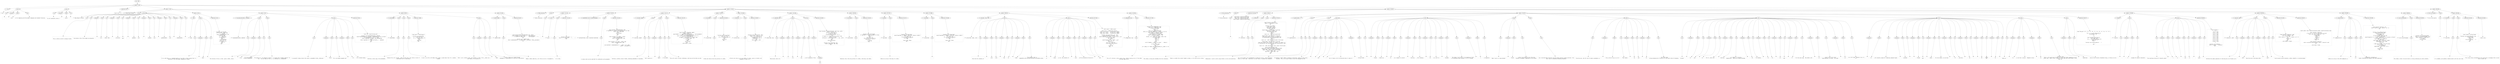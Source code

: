 digraph lpegNode {

node [fontname=Helvetica]
edge [style=dashed]

doc_0 [label="doc - 646"]


doc_0 -> { section_1}
{rank=same; section_1}

section_1 [label="section: 1-601"]


// END RANK doc_0

section_1 -> { header_2 prose_3 prose_4 codeblock_5 section_6 section_7 section_8 section_9}
{rank=same; header_2 prose_3 prose_4 codeblock_5 section_6 section_7 section_8 section_9}

header_2 [label="1 : Core"]

prose_3 [label="prose"]

prose_4 [label="prose"]

codeblock_5 [label="code block 8-10"]

section_6 [label="section: 13-93"]

section_7 [label="section: 110-321"]

section_8 [label="section: 359-587"]

section_9 [label="section: 602-604"]


// END RANK section_1

header_2 -> leaf_10
leaf_10  [color=Gray,shape=rectangle,fontname=Inconsolata,label="* Core"]
// END RANK header_2

prose_3 -> { raw_11 prespace_12 literal_13 raw_14}
{rank=same; raw_11 prespace_12 literal_13 raw_14}

raw_11 [label="raw"]

prespace_12 [label="prespace"]

literal_13 [label="literal"]

raw_14 [label="raw"]


// END RANK prose_3

raw_11 -> leaf_15
leaf_15  [color=Gray,shape=rectangle,fontname=Inconsolata,label="
"]
// END RANK raw_11

prespace_12 -> leaf_16
leaf_16  [color=Gray,shape=rectangle,fontname=Inconsolata,label=""]
// END RANK prespace_12

literal_13 -> leaf_17
leaf_17  [color=Gray,shape=rectangle,fontname=Inconsolata,label="core"]
// END RANK literal_13

raw_14 -> leaf_18
leaf_18  [color=Gray,shape=rectangle,fontname=Inconsolata,label=" is for tampering with the global namespace and standard libraries.
"]
// END RANK raw_14

prose_4 -> { raw_19 prespace_20 literal_21 raw_22}
{rank=same; raw_19 prespace_20 literal_21 raw_22}

raw_19 [label="raw"]

prespace_20 [label="prespace"]

literal_21 [label="literal"]

raw_22 [label="raw"]


// END RANK prose_4

raw_19 -> leaf_23
leaf_23  [color=Gray,shape=rectangle,fontname=Inconsolata,label="
It will eventually land in"]
// END RANK raw_19

prespace_20 -> leaf_24
leaf_24  [color=Gray,shape=rectangle,fontname=Inconsolata,label=" "]
// END RANK prespace_20

literal_21 -> leaf_25
leaf_25  [color=Gray,shape=rectangle,fontname=Inconsolata,label="pylon"]
// END RANK literal_21

raw_22 -> leaf_26
leaf_26  [color=Gray,shape=rectangle,fontname=Inconsolata,label=".
"]
// END RANK raw_22

codeblock_5 -> leaf_27
leaf_27  [color=Gray,shape=rectangle,fontname=Inconsolata,label="local core = {}"]
// END RANK codeblock_5

section_6 -> { header_28 prose_29 prose_30 section_31 section_32 section_33 section_34}
{rank=same; header_28 prose_29 prose_30 section_31 section_32 section_33 section_34}

header_28 [label="2 : Meta Object Protocol"]

prose_29 [label="prose"]

prose_30 [label="prose"]

section_31 [label="section: 20-43"]

section_32 [label="section: 44-67"]

section_33 [label="section: 68-93"]

section_34 [label="section: 94-109"]


// END RANK section_6

header_28 -> leaf_35
leaf_35  [color=Gray,shape=rectangle,fontname=Inconsolata,label="** Meta Object Protocol"]
// END RANK header_28

prose_29 -> { raw_36}
{rank=same; raw_36}

raw_36 [label="raw"]


// END RANK prose_29

raw_36 -> leaf_37
leaf_37  [color=Gray,shape=rectangle,fontname=Inconsolata,label="

This is where we start to design Cluster.
"]
// END RANK raw_36

prose_30 -> { raw_38 prespace_39 literal_40 raw_41 prespace_42 literal_43 raw_44 prespace_45 literal_46 raw_47 prespace_48 literal_49 raw_50 prespace_51 literal_52 raw_53 prespace_54 literal_55 raw_56}
{rank=same; raw_38 prespace_39 literal_40 raw_41 prespace_42 literal_43 raw_44 prespace_45 literal_46 raw_47 prespace_48 literal_49 raw_50 prespace_51 literal_52 raw_53 prespace_54 literal_55 raw_56}

raw_38 [label="raw"]

prespace_39 [label="prespace"]

literal_40 [label="literal"]

raw_41 [label="raw"]

prespace_42 [label="prespace"]

literal_43 [label="literal"]

raw_44 [label="raw"]

prespace_45 [label="prespace"]

literal_46 [label="literal"]

raw_47 [label="raw"]

prespace_48 [label="prespace"]

literal_49 [label="literal"]

raw_50 [label="raw"]

prespace_51 [label="prespace"]

literal_52 [label="literal"]

raw_53 [label="raw"]

prespace_54 [label="prespace"]

literal_55 [label="literal"]

raw_56 [label="raw"]


// END RANK prose_30

raw_38 -> leaf_57
leaf_57  [color=Gray,shape=rectangle,fontname=Inconsolata,label="
We shorten a few of the common Lua keywords:"]
// END RANK raw_38

prespace_39 -> leaf_58
leaf_58  [color=Gray,shape=rectangle,fontname=Inconsolata,label=" "]
// END RANK prespace_39

literal_40 -> leaf_59
leaf_59  [color=Gray,shape=rectangle,fontname=Inconsolata,label="coro"]
// END RANK literal_40

raw_41 -> leaf_60
leaf_60  [color=Gray,shape=rectangle,fontname=Inconsolata,label=" rather than"]
// END RANK raw_41

prespace_42 -> leaf_61
leaf_61  [color=Gray,shape=rectangle,fontname=Inconsolata,label=" "]
// END RANK prespace_42

literal_43 -> leaf_62
leaf_62  [color=Gray,shape=rectangle,fontname=Inconsolata,label="coroutine"]
// END RANK literal_43

raw_44 -> leaf_63
leaf_63  [color=Gray,shape=rectangle,fontname=Inconsolata,label=",
and"]
// END RANK raw_44

prespace_45 -> leaf_64
leaf_64  [color=Gray,shape=rectangle,fontname=Inconsolata,label=" "]
// END RANK prespace_45

literal_46 -> leaf_65
leaf_65  [color=Gray,shape=rectangle,fontname=Inconsolata,label="getmeta"]
// END RANK literal_46

raw_47 -> leaf_66
leaf_66  [color=Gray,shape=rectangle,fontname=Inconsolata,label=" and"]
// END RANK raw_47

prespace_48 -> leaf_67
leaf_67  [color=Gray,shape=rectangle,fontname=Inconsolata,label=" "]
// END RANK prespace_48

literal_49 -> leaf_68
leaf_68  [color=Gray,shape=rectangle,fontname=Inconsolata,label="setmeta"]
// END RANK literal_49

raw_50 -> leaf_69
leaf_69  [color=Gray,shape=rectangle,fontname=Inconsolata,label=" over"]
// END RANK raw_50

prespace_51 -> leaf_70
leaf_70  [color=Gray,shape=rectangle,fontname=Inconsolata,label=" "]
// END RANK prespace_51

literal_52 -> leaf_71
leaf_71  [color=Gray,shape=rectangle,fontname=Inconsolata,label="getmetatable"]
// END RANK literal_52

raw_53 -> leaf_72
leaf_72  [color=Gray,shape=rectangle,fontname=Inconsolata,label=" and"]
// END RANK raw_53

prespace_54 -> leaf_73
leaf_73  [color=Gray,shape=rectangle,fontname=Inconsolata,label=" "]
// END RANK prespace_54

literal_55 -> leaf_74
leaf_74  [color=Gray,shape=rectangle,fontname=Inconsolata,label="setmetatable"]
// END RANK literal_55

raw_56 -> leaf_75
leaf_75  [color=Gray,shape=rectangle,fontname=Inconsolata,label=".
"]
// END RANK raw_56

section_31 -> { header_76 prose_77 codeblock_78}
{rank=same; header_76 prose_77 codeblock_78}

header_76 [label="3 : meta"]

prose_77 [label="prose"]

codeblock_78 [label="code block 25-41"]


// END RANK section_31

header_76 -> leaf_79
leaf_79  [color=Gray,shape=rectangle,fontname=Inconsolata,label="*** meta"]
// END RANK header_76

prose_77 -> { raw_80 prespace_81 literal_82 raw_83}
{rank=same; raw_80 prespace_81 literal_82 raw_83}

raw_80 [label="raw"]

prespace_81 [label="prespace"]

literal_82 [label="literal"]

raw_83 [label="raw"]


// END RANK prose_77

raw_80 -> leaf_84
leaf_84  [color=Gray,shape=rectangle,fontname=Inconsolata,label="

In my code there is a repeated pattern of use that is basic enough that I'm
entering it into the global namespace as simple"]
// END RANK raw_80

prespace_81 -> leaf_85
leaf_85  [color=Gray,shape=rectangle,fontname=Inconsolata,label=" "]
// END RANK prespace_81

literal_82 -> leaf_86
leaf_86  [color=Gray,shape=rectangle,fontname=Inconsolata,label="meta"]
// END RANK literal_82

raw_83 -> leaf_87
leaf_87  [color=Gray,shape=rectangle,fontname=Inconsolata,label=".
"]
// END RANK raw_83

codeblock_78 -> leaf_88
leaf_88  [color=Gray,shape=rectangle,fontname=Inconsolata,label="function core.meta(MT)
   if MT and MT.__index then
      -- inherit
      return setmetatable({}, MT)
   elseif MT then
      -- decorate
      MT.__index = MT
      return MT
   else
      -- new metatable
      local _M = {}
      _M.__index = _M
      return _M
   end
end"]
// END RANK codeblock_78

section_32 -> { header_89 prose_90 prose_91 prose_92 codeblock_93}
{rank=same; header_89 prose_90 prose_91 prose_92 codeblock_93}

header_89 [label="3 : hasmetamethod(tab, mmethod)"]

prose_90 [label="prose"]

prose_91 [label="prose"]

prose_92 [label="prose"]

codeblock_93 [label="code block 55-66"]


// END RANK section_32

header_89 -> leaf_94
leaf_94  [color=Gray,shape=rectangle,fontname=Inconsolata,label="*** hasmetamethod(tab, mmethod)"]
// END RANK header_89

prose_90 -> { raw_95 prespace_96 literal_97 raw_98}
{rank=same; raw_95 prespace_96 literal_97 raw_98}

raw_95 [label="raw"]

prespace_96 [label="prespace"]

literal_97 [label="literal"]

raw_98 [label="raw"]


// END RANK prose_90

raw_95 -> leaf_99
leaf_99  [color=Gray,shape=rectangle,fontname=Inconsolata,label="

The function of this is clear: given a table, return"]
// END RANK raw_95

prespace_96 -> leaf_100
leaf_100  [color=Gray,shape=rectangle,fontname=Inconsolata,label=" "]
// END RANK prespace_96

literal_97 -> leaf_101
leaf_101  [color=Gray,shape=rectangle,fontname=Inconsolata,label="true"]
// END RANK literal_97

raw_98 -> leaf_102
leaf_102  [color=Gray,shape=rectangle,fontname=Inconsolata,label=" if it can receive
a given metamethod.
"]
// END RANK raw_98

prose_91 -> { raw_103}
{rank=same; raw_103}

raw_103 [label="raw"]


// END RANK prose_91

raw_103 -> leaf_104
leaf_104  [color=Gray,shape=rectangle,fontname=Inconsolata,label="
The question is, how magical to make it. I'm going with \"slightly magical\" for
now.  You can leave off the \"__\" in checking for a metamethod.
"]
// END RANK raw_103

prose_92 -> { raw_105 prespace_106 literal_107 raw_108 prespace_109 literal_110 raw_111}
{rank=same; raw_105 prespace_106 literal_107 raw_108 prespace_109 literal_110 raw_111}

raw_105 [label="raw"]

prespace_106 [label="prespace"]

literal_107 [label="literal"]

raw_108 [label="raw"]

prespace_109 [label="prespace"]

literal_110 [label="literal"]

raw_111 [label="raw"]


// END RANK prose_92

raw_105 -> leaf_112
leaf_112  [color=Gray,shape=rectangle,fontname=Inconsolata,label="
A successful lookup returns the result, presumable truthy, otherwise"]
// END RANK raw_105

prespace_106 -> leaf_113
leaf_113  [color=Gray,shape=rectangle,fontname=Inconsolata,label=" "]
// END RANK prespace_106

literal_107 -> leaf_114
leaf_114  [color=Gray,shape=rectangle,fontname=Inconsolata,label="false"]
// END RANK literal_107

raw_108 -> leaf_115
leaf_115  [color=Gray,shape=rectangle,fontname=Inconsolata,label="
for a non-table argument and"]
// END RANK raw_108

prespace_109 -> leaf_116
leaf_116  [color=Gray,shape=rectangle,fontname=Inconsolata,label=" "]
// END RANK prespace_109

literal_110 -> leaf_117
leaf_117  [color=Gray,shape=rectangle,fontname=Inconsolata,label="nil"]
// END RANK literal_110

raw_111 -> leaf_118
leaf_118  [color=Gray,shape=rectangle,fontname=Inconsolata,label=" for a failed lookup.
"]
// END RANK raw_111

codeblock_93 -> leaf_119
leaf_119  [color=Gray,shape=rectangle,fontname=Inconsolata,label="local sub = assert(string.sub)

function core.hasmetamethod(tab, mmethod)
   assert(type(mmethod) == \"string\", \"metamethod must be a string\")
   if sub(mmethod,1,2) == \"__\" then
      return type(tab) == \"table\" and tab[mmethod]
   else
      return type(tab) == \"table\" and tab[\"__\" ..mmethod]
   end
end"]
// END RANK codeblock_93

section_33 -> { header_120 prose_121 prose_122 prose_123 codeblock_124 prose_125}
{rank=same; header_120 prose_121 prose_122 prose_123 codeblock_124 prose_125}

header_120 [label="3 : endow(Meta)"]

prose_121 [label="prose"]

prose_122 [label="prose"]

prose_123 [label="prose"]

codeblock_124 [label="code block 78-88"]

prose_125 [label="prose"]


// END RANK section_33

header_120 -> leaf_126
leaf_126  [color=Gray,shape=rectangle,fontname=Inconsolata,label="*** endow(Meta)"]
// END RANK header_120

prose_121 -> { raw_127}
{rank=same; raw_127}

raw_127 [label="raw"]


// END RANK prose_121

raw_127 -> leaf_128
leaf_128  [color=Gray,shape=rectangle,fontname=Inconsolata,label="

Performs a thick copy of the metatable.
"]
// END RANK raw_127

prose_122 -> { raw_129}
{rank=same; raw_129}

raw_129 [label="raw"]


// END RANK prose_122

raw_129 -> leaf_130
leaf_130  [color=Gray,shape=rectangle,fontname=Inconsolata,label="
Because this will include __index and the like, this folds an level of
indirection out of inheritance.
"]
// END RANK raw_129

prose_123 -> { raw_131}
{rank=same; raw_131}

raw_131 [label="raw"]


// END RANK prose_123

raw_131 -> leaf_132
leaf_132  [color=Gray,shape=rectangle,fontname=Inconsolata,label="
I plan to use this with Nodes when I make a single base class for a complex
Grammar.
"]
// END RANK raw_131

codeblock_124 -> leaf_133
leaf_133  [color=Gray,shape=rectangle,fontname=Inconsolata,label="local pairs = assert(pairs)

function core.endow(Meta)
   local MC = {}
   for k, v in pairs(Meta) do
      MC[k] = v
   end
   return MC
end"]
// END RANK codeblock_124

prose_125 -> { raw_134 prespace_135 literal_136 raw_137}
{rank=same; raw_134 prespace_135 literal_136 raw_137}

raw_134 [label="raw"]

prespace_135 [label="prespace"]

literal_136 [label="literal"]

raw_137 [label="raw"]


// END RANK prose_125

raw_134 -> leaf_138
leaf_138  [color=Gray,shape=rectangle,fontname=Inconsolata,label="
That's just a shallow clone, the subtlety is that if the __index was a
self-table, it now points to"]
// END RANK raw_134

prespace_135 -> leaf_139
leaf_139  [color=Gray,shape=rectangle,fontname=Inconsolata,label=" "]
// END RANK prespace_135

literal_136 -> leaf_140
leaf_140  [color=Gray,shape=rectangle,fontname=Inconsolata,label="Meta"]
// END RANK literal_136

raw_137 -> leaf_141
leaf_141  [color=Gray,shape=rectangle,fontname=Inconsolata,label=", while if Meta was created through
endowment or inheritance it's now out of the picture.
"]
// END RANK raw_137

section_34 -> { header_142 prose_143 codeblock_144}
{rank=same; header_142 prose_143 codeblock_144}

header_142 [label="3 : readOnly(tab)"]

prose_143 [label="prose"]

codeblock_144 [label="code block 98-107"]


// END RANK section_34

header_142 -> leaf_145
leaf_145  [color=Gray,shape=rectangle,fontname=Inconsolata,label="*** readOnly(tab)"]
// END RANK header_142

prose_143 -> { raw_146}
{rank=same; raw_146}

raw_146 [label="raw"]


// END RANK prose_143

raw_146 -> leaf_147
leaf_147  [color=Gray,shape=rectangle,fontname=Inconsolata,label="

Makes a table read-only, will throw an error if assigned to.
"]
// END RANK raw_146

codeblock_144 -> leaf_148
leaf_148  [color=Gray,shape=rectangle,fontname=Inconsolata,label="local function RO_M__newindex(tab, key, value)
   error(\"attempt to write value `\" .. tostring(value)
         .. \"` to read-only table slot `.\" .. tostring(key) .. \"`\")
end

function core.readOnly(tab)
   return setmetatable({}, {__index = tab, __newindex = RO_M__newindex})
end"]
// END RANK codeblock_144

section_7 -> { header_149 prose_150 section_151 section_152 section_153 section_154 section_155 section_156 section_157 section_158 section_159 section_160 section_161}
{rank=same; header_149 prose_150 section_151 section_152 section_153 section_154 section_155 section_156 section_157 section_158 section_159 section_160 section_161}

header_149 [label="2 : Table extensions"]

prose_150 [label="prose"]

section_151 [label="section: 112-122"]

section_152 [label="section: 123-151"]

section_153 [label="section: 152-177"]

section_154 [label="section: 178-192"]

section_155 [label="section: 193-209"]

section_156 [label="section: 210-238"]

section_157 [label="section: 239-256"]

section_158 [label="section: 257-273"]

section_159 [label="section: 274-288"]

section_160 [label="section: 289-321"]

section_161 [label="section: 322-358"]


// END RANK section_7

header_149 -> leaf_162
leaf_162  [color=Gray,shape=rectangle,fontname=Inconsolata,label="** Table extensions"]
// END RANK header_149

prose_150 -> { raw_163}
{rank=same; raw_163}

raw_163 [label="raw"]


// END RANK prose_150

raw_163 -> leaf_164
leaf_164  [color=Gray,shape=rectangle,fontname=Inconsolata,label="
"]
// END RANK raw_163

section_151 -> { header_165 prose_166 codeblock_167}
{rank=same; header_165 prose_166 codeblock_167}

header_165 [label="3 : pack(...)"]

prose_166 [label="prose"]

codeblock_167 [label="code block 116-120"]


// END RANK section_151

header_165 -> leaf_168
leaf_168  [color=Gray,shape=rectangle,fontname=Inconsolata,label="*** pack(...)"]
// END RANK header_165

prose_166 -> { raw_169}
{rank=same; raw_169}

raw_169 [label="raw"]


// END RANK prose_166

raw_169 -> leaf_170
leaf_170  [color=Gray,shape=rectangle,fontname=Inconsolata,label="

A 5.2 shim.
"]
// END RANK raw_169

codeblock_167 -> leaf_171
leaf_171  [color=Gray,shape=rectangle,fontname=Inconsolata,label="function core.pack(...)
   return { n = select('#', ...), ... }
end"]
// END RANK codeblock_167

section_152 -> { header_172 prose_173 codeblock_174}
{rank=same; header_172 prose_173 codeblock_174}

header_172 [label="3 : hasfield(field, tab) & hasfield.field(tab)"]

prose_173 [label="prose"]

codeblock_174 [label="code block 128-149"]


// END RANK section_152

header_172 -> leaf_175
leaf_175  [color=Gray,shape=rectangle,fontname=Inconsolata,label="*** hasfield(field, tab) & hasfield.field(tab)"]
// END RANK header_172

prose_173 -> { raw_176}
{rank=same; raw_176}

raw_176 [label="raw"]


// END RANK prose_173

raw_176 -> leaf_177
leaf_177  [color=Gray,shape=rectangle,fontname=Inconsolata,label="


A nicety which can be used both for predication and assignment.
"]
// END RANK raw_176

codeblock_174 -> leaf_178
leaf_178  [color=Gray,shape=rectangle,fontname=Inconsolata,label="local function _hasfield(field, tab)
   if type(tab) == \"table\" and tab[field] ~= nil then
      return true, tab[field]
   else
      return false
   end
end

local function _hf__index(_, field)
   return function(tab)
      return _hasfield(field, tab)
   end
end

local function _hf__call(_, field, tab)
   return _hasfield(field, tab)
end

core.hasfield = setmetatable({}, { __index = _hf__index,
                                   __call  = _hf__call })"]
// END RANK codeblock_174

section_153 -> { header_179 prose_180 prose_181 prose_182 codeblock_183}
{rank=same; header_179 prose_180 prose_181 prose_182 codeblock_183}

header_179 [label="3 : clone(tab, depth)"]

prose_180 [label="prose"]

prose_181 [label="prose"]

prose_182 [label="prose"]

codeblock_183 [label="code block 160-175"]


// END RANK section_153

header_179 -> leaf_184
leaf_184  [color=Gray,shape=rectangle,fontname=Inconsolata,label="*** clone(tab, depth)"]
// END RANK header_179

prose_180 -> { raw_185}
{rank=same; raw_185}

raw_185 [label="raw"]


// END RANK prose_180

raw_185 -> leaf_186
leaf_186  [color=Gray,shape=rectangle,fontname=Inconsolata,label="

Performs a shallow clone of table, attaching metatable if available.
"]
// END RANK raw_185

prose_181 -> { raw_187 prespace_188 literal_189 raw_190}
{rank=same; raw_187 prespace_188 literal_189 raw_190}

raw_187 [label="raw"]

prespace_188 [label="prespace"]

literal_189 [label="literal"]

raw_190 [label="raw"]


// END RANK prose_181

raw_187 -> leaf_191
leaf_191  [color=Gray,shape=rectangle,fontname=Inconsolata,label="
Will recurse to"]
// END RANK raw_187

prespace_188 -> leaf_192
leaf_192  [color=Gray,shape=rectangle,fontname=Inconsolata,label=" "]
// END RANK prespace_188

literal_189 -> leaf_193
leaf_193  [color=Gray,shape=rectangle,fontname=Inconsolata,label="depth"]
// END RANK literal_189

raw_190 -> leaf_194
leaf_194  [color=Gray,shape=rectangle,fontname=Inconsolata,label=" if provided.
"]
// END RANK raw_190

prose_182 -> { raw_195}
{rank=same; raw_195}

raw_195 [label="raw"]


// END RANK prose_182

raw_195 -> leaf_196
leaf_196  [color=Gray,shape=rectangle,fontname=Inconsolata,label="
This will unroll circular references, which may not be what you want.
"]
// END RANK raw_195

codeblock_183 -> leaf_197
leaf_197  [color=Gray,shape=rectangle,fontname=Inconsolata,label="local function _clone(tab, depth)
   depth = depth or 1
   assert(depth > 0, \"depth must be positive \" .. tostring(depth))
   local _M = getmetatable(tab)
   local clone = _M and setmetatable({}, _M) or {}
   for k,v in pairs(tab) do
      if depth > 1 and type(v) == \"table\" then
        v = _clone(v, depth - 1)
      end
      clone[k] = v
   end
   return clone
end
core.clone = _clone"]
// END RANK codeblock_183

section_154 -> { header_198 prose_199 codeblock_200}
{rank=same; header_198 prose_199 codeblock_200}

header_198 [label="3 : arrayof(tab)"]

prose_199 [label="prose"]

codeblock_200 [label="code block 182-190"]


// END RANK section_154

header_198 -> leaf_201
leaf_201  [color=Gray,shape=rectangle,fontname=Inconsolata,label="*** arrayof(tab)"]
// END RANK header_198

prose_199 -> { raw_202}
{rank=same; raw_202}

raw_202 [label="raw"]


// END RANK prose_199

raw_202 -> leaf_203
leaf_203  [color=Gray,shape=rectangle,fontname=Inconsolata,label="

Clones and returns the array portion of a table.
"]
// END RANK raw_202

codeblock_200 -> leaf_204
leaf_204  [color=Gray,shape=rectangle,fontname=Inconsolata,label="function core.arrayof(tab)
   local arr = {}
   for i,v in ipairs(tab) do
      arr[i] = v
   end
   return arr
end"]
// END RANK codeblock_200

section_155 -> { header_205 prose_206 codeblock_207}
{rank=same; header_205 prose_206 codeblock_207}

header_205 [label="3 : collect(iter, ...)"]

prose_206 [label="prose"]

codeblock_207 [label="code block 198-207"]


// END RANK section_155

header_205 -> leaf_208
leaf_208  [color=Gray,shape=rectangle,fontname=Inconsolata,label="*** collect(iter, ...)"]
// END RANK header_205

prose_206 -> { raw_209}
{rank=same; raw_209}

raw_209 [label="raw"]


// END RANK prose_206

raw_209 -> leaf_210
leaf_210  [color=Gray,shape=rectangle,fontname=Inconsolata,label="

  Collects and returns up to two tables of values, given an iterator and
arguments to pass to it.
"]
// END RANK raw_209

codeblock_207 -> leaf_211
leaf_211  [color=Gray,shape=rectangle,fontname=Inconsolata,label="function core.collect(iter, tab)
   local k_tab, v_tab = {}, {}
   for k, v in iter(tab) do
      k_tab[#k_tab + 1] = k
      v_tab[#v_tab + 1] = v
   end
   return k_tab, v_tab
end"]
// END RANK codeblock_207

section_156 -> { header_212 prose_213 structure_214 codeblock_215}
{rank=same; header_212 prose_213 structure_214 codeblock_215}

header_212 [label="3 : select(tab, key)"]

prose_213 [label="prose"]

structure_214 [label="structure"]

codeblock_215 [label="code block 218-236"]


// END RANK section_156

header_212 -> leaf_216
leaf_216  [color=Gray,shape=rectangle,fontname=Inconsolata,label="*** select(tab, key)"]
// END RANK header_212

prose_213 -> { raw_217 prespace_218 literal_219 raw_220 prespace_221 literal_222 raw_223}
{rank=same; raw_217 prespace_218 literal_219 raw_220 prespace_221 literal_222 raw_223}

raw_217 [label="raw"]

prespace_218 [label="prespace"]

literal_219 [label="literal"]

raw_220 [label="raw"]

prespace_221 [label="prespace"]

literal_222 [label="literal"]

raw_223 [label="raw"]


// END RANK prose_213

raw_217 -> leaf_224
leaf_224  [color=Gray,shape=rectangle,fontname=Inconsolata,label="

Recursively return all"]
// END RANK raw_217

prespace_218 -> leaf_225
leaf_225  [color=Gray,shape=rectangle,fontname=Inconsolata,label=" "]
// END RANK prespace_218

literal_219 -> leaf_226
leaf_226  [color=Gray,shape=rectangle,fontname=Inconsolata,label="v"]
// END RANK literal_219

raw_220 -> leaf_227
leaf_227  [color=Gray,shape=rectangle,fontname=Inconsolata,label=" for"]
// END RANK raw_220

prespace_221 -> leaf_228
leaf_228  [color=Gray,shape=rectangle,fontname=Inconsolata,label=" "]
// END RANK prespace_221

literal_222 -> leaf_229
leaf_229  [color=Gray,shape=rectangle,fontname=Inconsolata,label="key"]
// END RANK literal_222

raw_223 -> leaf_230
leaf_230  [color=Gray,shape=rectangle,fontname=Inconsolata,label=" in all subtables of tab.
"]
// END RANK raw_223

structure_214 -> { hashline_231}
{rank=same; hashline_231}

hashline_231 [label="hashline"]


// END RANK structure_214

hashline_231 -> { hashtag_232}
{rank=same; hashtag_232}

hashtag_232 [label="hashtag"]


// END RANK hashline_231

hashtag_232 -> leaf_233
leaf_233  [color=Gray,shape=rectangle,fontname=Inconsolata,label="NB"]
// END RANK hashtag_232

codeblock_215 -> leaf_234
leaf_234  [color=Gray,shape=rectangle,fontname=Inconsolata,label="local function _select(collection, tab, key, cycle)
   cycle = cycle or {}
   for k,v in pairs(tab) do
      if key == k then
         collection[#collection + 1] = v
      end
      if type(v) == \"table\" and not cycle[v] then
         cycle[v] = true
         collection = _select(collection, v, key, cycle)
      end
   end
   return collection
end

function core.select(tab, key)
   return _select({}, tab, key)
end"]
// END RANK codeblock_215

section_157 -> { header_235 prose_236 codeblock_237}
{rank=same; header_235 prose_236 codeblock_237}

header_235 [label="3 : reverse(tab)"]

prose_236 [label="prose"]

codeblock_237 [label="code block 243-254"]


// END RANK section_157

header_235 -> leaf_238
leaf_238  [color=Gray,shape=rectangle,fontname=Inconsolata,label="*** reverse(tab)"]
// END RANK header_235

prose_236 -> { raw_239}
{rank=same; raw_239}

raw_239 [label="raw"]


// END RANK prose_236

raw_239 -> leaf_240
leaf_240  [color=Gray,shape=rectangle,fontname=Inconsolata,label="

Reverses (only) the array portion of a table, returning a new table.
"]
// END RANK raw_239

codeblock_237 -> leaf_241
leaf_241  [color=Gray,shape=rectangle,fontname=Inconsolata,label="function core.reverse(tab)
   if type(tab) ~= \"table\" or #tab == 0 then
      return {}
   end
   local bat = {}
   for i,v in ipairs(tab) do
      bat[#tab - i + 1] = v
   end
   return bat
end"]
// END RANK codeblock_237

section_158 -> { header_242 prose_243 codeblock_244}
{rank=same; header_242 prose_243 codeblock_244}

header_242 [label="3 : keys(tab)"]

prose_243 [label="prose"]

codeblock_244 [label="code block 261-271"]


// END RANK section_158

header_242 -> leaf_245
leaf_245  [color=Gray,shape=rectangle,fontname=Inconsolata,label="*** keys(tab)"]
// END RANK header_242

prose_243 -> { raw_246}
{rank=same; raw_246}

raw_246 [label="raw"]


// END RANK prose_243

raw_246 -> leaf_247
leaf_247  [color=Gray,shape=rectangle,fontname=Inconsolata,label="

Returns an array of the keys of a table.
"]
// END RANK raw_246

codeblock_244 -> leaf_248
leaf_248  [color=Gray,shape=rectangle,fontname=Inconsolata,label="function core.keys(tab)
   assert(type(tab) == \"table\", \"keys must receive a table\")
   local keys = {}
   for k, _ in pairs(tab) do
      keys[#keys + 1] = k
   end

   return keys, #keys
end"]
// END RANK codeblock_244

section_159 -> { header_249 prose_250 codeblock_251}
{rank=same; header_249 prose_250 codeblock_251}

header_249 [label="3 : values(tab)"]

prose_250 [label="prose"]

codeblock_251 [label="code block 276-286"]


// END RANK section_159

header_249 -> leaf_252
leaf_252  [color=Gray,shape=rectangle,fontname=Inconsolata,label="*** values(tab)"]
// END RANK header_249

prose_250 -> { raw_253}
{rank=same; raw_253}

raw_253 [label="raw"]


// END RANK prose_250

raw_253 -> leaf_254
leaf_254  [color=Gray,shape=rectangle,fontname=Inconsolata,label="
"]
// END RANK raw_253

codeblock_251 -> leaf_255
leaf_255  [color=Gray,shape=rectangle,fontname=Inconsolata,label="function core.values(tab)
   assert(type(tab) == \"table\", \"vals must receive a table\")
   local vals = {}
   for _, v in pairs(tab) do
      vals[#vals + 1] = v
   end

   return vals, #vals
end"]
// END RANK codeblock_251

section_160 -> { header_256 prose_257 prose_258 codeblock_259}
{rank=same; header_256 prose_257 prose_258 codeblock_259}

header_256 [label="3 : splice(tab, index, into)"]

prose_257 [label="prose"]

prose_258 [label="prose"]

codeblock_259 [label="code block 297-320"]


// END RANK section_160

header_256 -> leaf_260
leaf_260  [color=Gray,shape=rectangle,fontname=Inconsolata,label="*** splice(tab, index, into)"]
// END RANK header_256

prose_257 -> { raw_261 prespace_262 literal_263 raw_264 prespace_265 literal_266 raw_267 prespace_268 literal_269 raw_270}
{rank=same; raw_261 prespace_262 literal_263 raw_264 prespace_265 literal_266 raw_267 prespace_268 literal_269 raw_270}

raw_261 [label="raw"]

prespace_262 [label="prespace"]

literal_263 [label="literal"]

raw_264 [label="raw"]

prespace_265 [label="prespace"]

literal_266 [label="literal"]

raw_267 [label="raw"]

prespace_268 [label="prespace"]

literal_269 [label="literal"]

raw_270 [label="raw"]


// END RANK prose_257

raw_261 -> leaf_271
leaf_271  [color=Gray,shape=rectangle,fontname=Inconsolata,label="

Puts the full contents of"]
// END RANK raw_261

prespace_262 -> leaf_272
leaf_272  [color=Gray,shape=rectangle,fontname=Inconsolata,label=" "]
// END RANK prespace_262

literal_263 -> leaf_273
leaf_273  [color=Gray,shape=rectangle,fontname=Inconsolata,label="into"]
// END RANK literal_263

raw_264 -> leaf_274
leaf_274  [color=Gray,shape=rectangle,fontname=Inconsolata,label=" into"]
// END RANK raw_264

prespace_265 -> leaf_275
leaf_275  [color=Gray,shape=rectangle,fontname=Inconsolata,label=" "]
// END RANK prespace_265

literal_266 -> leaf_276
leaf_276  [color=Gray,shape=rectangle,fontname=Inconsolata,label="tab"]
// END RANK literal_266

raw_267 -> leaf_277
leaf_277  [color=Gray,shape=rectangle,fontname=Inconsolata,label=" at"]
// END RANK raw_267

prespace_268 -> leaf_278
leaf_278  [color=Gray,shape=rectangle,fontname=Inconsolata,label=" "]
// END RANK prespace_268

literal_269 -> leaf_279
leaf_279  [color=Gray,shape=rectangle,fontname=Inconsolata,label="index"]
// END RANK literal_269

raw_270 -> leaf_280
leaf_280  [color=Gray,shape=rectangle,fontname=Inconsolata,label=".  The argument order is
compatible with existing functions and method syntax.
"]
// END RANK raw_270

prose_258 -> { raw_281 prespace_282 literal_283 raw_284 prespace_285 literal_286 raw_287 prespace_288 literal_289 raw_290}
{rank=same; raw_281 prespace_282 literal_283 raw_284 prespace_285 literal_286 raw_287 prespace_288 literal_289 raw_290}

raw_281 [label="raw"]

prespace_282 [label="prespace"]

literal_283 [label="literal"]

raw_284 [label="raw"]

prespace_285 [label="prespace"]

literal_286 [label="literal"]

raw_287 [label="raw"]

prespace_288 [label="prespace"]

literal_289 [label="literal"]

raw_290 [label="raw"]


// END RANK prose_258

raw_281 -> leaf_291
leaf_291  [color=Gray,shape=rectangle,fontname=Inconsolata,label="
if"]
// END RANK raw_281

prespace_282 -> leaf_292
leaf_292  [color=Gray,shape=rectangle,fontname=Inconsolata,label=" "]
// END RANK prespace_282

literal_283 -> leaf_293
leaf_293  [color=Gray,shape=rectangle,fontname=Inconsolata,label="index"]
// END RANK literal_283

raw_284 -> leaf_294
leaf_294  [color=Gray,shape=rectangle,fontname=Inconsolata,label=" is nil, the contents of"]
// END RANK raw_284

prespace_285 -> leaf_295
leaf_295  [color=Gray,shape=rectangle,fontname=Inconsolata,label=" "]
// END RANK prespace_285

literal_286 -> leaf_296
leaf_296  [color=Gray,shape=rectangle,fontname=Inconsolata,label="into"]
// END RANK literal_286

raw_287 -> leaf_297
leaf_297  [color=Gray,shape=rectangle,fontname=Inconsolata,label=" will be inserted at the end of"]
// END RANK raw_287

prespace_288 -> leaf_298
leaf_298  [color=Gray,shape=rectangle,fontname=Inconsolata,label=""]
// END RANK prespace_288

literal_289 -> leaf_299
leaf_299  [color=Gray,shape=rectangle,fontname=Inconsolata,label="tab"]
// END RANK literal_289

raw_290 -> leaf_300
leaf_300  [color=Gray,shape=rectangle,fontname=Inconsolata,label="
"]
// END RANK raw_290

codeblock_259 -> leaf_301
leaf_301  [color=Gray,shape=rectangle,fontname=Inconsolata,label="local insert = table.insert

local sp_er = \"table<core>.splice: \"
local _e_1 = sp_er .. \"$1 must be a table\"
local _e_2 = sp_er .. \"$2 must be a number\"
local _e_3 = sp_er .. \"$3 must be a table\"

function core.splice(tab, idx, into)
   assert(type(tab) == \"table\", _e_1)
   assert(type(idx) == \"number\" or idx == nil, _e_2)
   if idx == nil then
      idx = #tab + 1
   end
   assert(type(into) == \"table\", _e_3)
    idx = idx - 1
    local i = 1
    for j = 1, #into do
        insert(tab,i+idx,into[j])
        i = i + 1
    end
    return tab
end"]
// END RANK codeblock_259

section_161 -> { header_302 prose_303 codeblock_304}
{rank=same; header_302 prose_303 codeblock_304}

header_302 [label="3 : safeget(tab, key)"]

prose_303 [label="prose"]

codeblock_304 [label="code block 327-356"]


// END RANK section_161

header_302 -> leaf_305
leaf_305  [color=Gray,shape=rectangle,fontname=Inconsolata,label="*** safeget(tab, key)"]
// END RANK header_302

prose_303 -> { raw_306}
{rank=same; raw_306}

raw_306 [label="raw"]


// END RANK prose_303

raw_306 -> leaf_307
leaf_307  [color=Gray,shape=rectangle,fontname=Inconsolata,label="

This will retrieve a value, given a key, without causing errors if the table
has been made strict.
"]
// END RANK raw_306

codeblock_304 -> leaf_308
leaf_308  [color=Gray,shape=rectangle,fontname=Inconsolata,label="function core.safeget(tab, key)
   local val = rawget(tab, key)
   if val ~= nil then
      return val
   end
   local _M = getmetatable(tab)
   while _M ~= nil and rawget(_M, \"__index\") ~= nil do
      local index_t = type(_M.__index)
      if index_t == \"table\" then
         val = rawget(_M.__index, key)
      elseif index_t == \"function\" then
         local success
         success, val = pcall(_M.__index, table, key)
         if success then
            return val
         else
            val = nil
         end
      else
         error(\"somehow, __index is of type \" .. index_t)
      end
      if val ~= nil then
         return val
      end
      _M = index_t == \"table\" and getmetatable(_M.__index) or nil
   end
   return nil
end"]
// END RANK codeblock_304

section_8 -> { header_309 prose_310 codeblock_311 section_312 section_313 section_314 section_315 section_316 section_317}
{rank=same; header_309 prose_310 codeblock_311 section_312 section_313 section_314 section_315 section_316 section_317}

header_309 [label="2 : String extensions"]

prose_310 [label="prose"]

codeblock_311 [label="code block 361-366"]

section_312 [label="section: 368-417"]

section_313 [label="section: 418-478"]

section_314 [label="section: 479-508"]

section_315 [label="section: 509-549"]

section_316 [label="section: 550-587"]

section_317 [label="section: 588-601"]


// END RANK section_8

header_309 -> leaf_318
leaf_318  [color=Gray,shape=rectangle,fontname=Inconsolata,label="** String extensions"]
// END RANK header_309

prose_310 -> { raw_319}
{rank=same; raw_319}

raw_319 [label="raw"]


// END RANK prose_310

raw_319 -> leaf_320
leaf_320  [color=Gray,shape=rectangle,fontname=Inconsolata,label="
"]
// END RANK raw_319

codeblock_311 -> leaf_321
leaf_321  [color=Gray,shape=rectangle,fontname=Inconsolata,label="local byte = assert(string.byte)
local find = assert(string.find)
local sub = assert(string.sub)
local format = assert(string.format)"]
// END RANK codeblock_311

section_312 -> { header_322 prose_323 prose_324 codeblock_325}
{rank=same; header_322 prose_323 prose_324 codeblock_325}

header_322 [label="3 : utf8(char)"]

prose_323 [label="prose"]

prose_324 [label="prose"]

codeblock_325 [label="code block 376-415"]


// END RANK section_312

header_322 -> leaf_326
leaf_326  [color=Gray,shape=rectangle,fontname=Inconsolata,label="*** utf8(char)"]
// END RANK header_322

prose_323 -> { raw_327}
{rank=same; raw_327}

raw_327 [label="raw"]


// END RANK prose_323

raw_327 -> leaf_328
leaf_328  [color=Gray,shape=rectangle,fontname=Inconsolata,label="

This takes a string and validates the first character.
"]
// END RANK raw_327

prose_324 -> { raw_329}
{rank=same; raw_329}

raw_329 [label="raw"]


// END RANK prose_324

raw_329 -> leaf_330
leaf_330  [color=Gray,shape=rectangle,fontname=Inconsolata,label="
Return is either the (valid) length in bytes, or nil and an error string.
"]
// END RANK raw_329

codeblock_325 -> leaf_331
leaf_331  [color=Gray,shape=rectangle,fontname=Inconsolata,label="local function continue(c)
   return c >= 128 and c <= 191
end

function core.utf8(c)
   local byte = byte
   local head = byte(c)
   if head < 128 then
      return 1
   elseif head >= 194 and head <= 223 then
      local two = byte(c, 2)
      if continue(two) then
         return 2
      else
         return nil, \"utf8: bad second byte\"
      end
   elseif head >= 224 and head <= 239 then
      local two, three = byte(c, 2), byte(c, 3)
      if continue(two) and continue(three) then
         return 3
      else
         return nil, \"utf8: bad second and/or third byte\"
      end
   elseif head >= 240 and head <= 244 then
      local two, three, four = byte(c, 2), byte(c, 3), byte(c, 4)
      if continue(two) and continue(three) and continue(four) then
         return 4
      else
         return nil, \"utf8: bad second, third, and/or fourth byte\"
      end
   elseif continue(head) then
      return nil, \"utf8: continuation byte at head\"
   elseif head == 192 or head == 193 then
      return nil, \"utf8: 192 or 193 forbidden\"
   else -- head > 245
      return nil, \"utf8: byte > 245\"
   end
end"]
// END RANK codeblock_325

section_313 -> { header_332 prose_333 prose_334 prose_335 prose_336 prose_337 prose_338 prose_339 prose_340 prose_341 prose_342 prose_343 codeblock_344}
{rank=same; header_332 prose_333 prose_334 prose_335 prose_336 prose_337 prose_338 prose_339 prose_340 prose_341 prose_342 prose_343 codeblock_344}

header_332 [label="3 : typeformat(str, ...)"]

prose_333 [label="prose"]

prose_334 [label="prose"]

prose_335 [label="prose"]

prose_336 [label="prose"]

prose_337 [label="prose"]

prose_338 [label="prose"]

prose_339 [label="prose"]

prose_340 [label="prose"]

prose_341 [label="prose"]

prose_342 [label="prose"]

prose_343 [label="prose"]

codeblock_344 [label="code block 460-477"]


// END RANK section_313

header_332 -> leaf_345
leaf_345  [color=Gray,shape=rectangle,fontname=Inconsolata,label="*** typeformat(str, ...)"]
// END RANK header_332

prose_333 -> { raw_346}
{rank=same; raw_346}

raw_346 [label="raw"]


// END RANK prose_333

raw_346 -> leaf_347
leaf_347  [color=Gray,shape=rectangle,fontname=Inconsolata,label="

Background: I want to start using format in errors and assertions.
"]
// END RANK raw_346

prose_334 -> { raw_348}
{rank=same; raw_348}

raw_348 [label="raw"]


// END RANK prose_334

raw_348 -> leaf_349
leaf_349  [color=Gray,shape=rectangle,fontname=Inconsolata,label="
It's not as bad to use concatenation in-place for errors, since evaluating
them is a final step.  Assertions run much faster if passed only arguments.
"]
// END RANK raw_348

prose_335 -> { raw_350 prespace_351 literal_352 raw_353 prespace_354 literal_355 raw_356 prespace_357 literal_358 raw_359}
{rank=same; raw_350 prespace_351 literal_352 raw_353 prespace_354 literal_355 raw_356 prespace_357 literal_358 raw_359}

raw_350 [label="raw"]

prespace_351 [label="prespace"]

literal_352 [label="literal"]

raw_353 [label="raw"]

prespace_354 [label="prespace"]

literal_355 [label="literal"]

raw_356 [label="raw"]

prespace_357 [label="prespace"]

literal_358 [label="literal"]

raw_359 [label="raw"]


// END RANK prose_335

raw_350 -> leaf_360
leaf_360  [color=Gray,shape=rectangle,fontname=Inconsolata,label="
Lua peforms a small number of implicit conversions, mostly at the string
boundary. This is an actual feature since the language has both"]
// END RANK raw_350

prespace_351 -> leaf_361
leaf_361  [color=Gray,shape=rectangle,fontname=Inconsolata,label=" "]
// END RANK prespace_351

literal_352 -> leaf_362
leaf_362  [color=Gray,shape=rectangle,fontname=Inconsolata,label=".."]
// END RANK literal_352

raw_353 -> leaf_363
leaf_363  [color=Gray,shape=rectangle,fontname=Inconsolata,label=" and"]
// END RANK raw_353

prespace_354 -> leaf_364
leaf_364  [color=Gray,shape=rectangle,fontname=Inconsolata,label=" "]
// END RANK prespace_354

literal_355 -> leaf_365
leaf_365  [color=Gray,shape=rectangle,fontname=Inconsolata,label="+"]
// END RANK literal_355

raw_356 -> leaf_366
leaf_366  [color=Gray,shape=rectangle,fontname=Inconsolata,label=",
but it leaves a bit to be desired when it comes to"]
// END RANK raw_356

prespace_357 -> leaf_367
leaf_367  [color=Gray,shape=rectangle,fontname=Inconsolata,label=" "]
// END RANK prespace_357

literal_358 -> leaf_368
leaf_368  [color=Gray,shape=rectangle,fontname=Inconsolata,label="string.format"]
// END RANK literal_358

raw_359 -> leaf_369
leaf_369  [color=Gray,shape=rectangle,fontname=Inconsolata,label=".
"]
// END RANK raw_359

prose_336 -> { prespace_370 literal_371 raw_372 prespace_373 literal_374 raw_375 prespace_376 literal_377 raw_378 prespace_379 literal_380 raw_381 prespace_382 literal_383 raw_384 prespace_385 literal_386 raw_387}
{rank=same; prespace_370 literal_371 raw_372 prespace_373 literal_374 raw_375 prespace_376 literal_377 raw_378 prespace_379 literal_380 raw_381 prespace_382 literal_383 raw_384 prespace_385 literal_386 raw_387}

prespace_370 [label="prespace"]

literal_371 [label="literal"]

raw_372 [label="raw"]

prespace_373 [label="prespace"]

literal_374 [label="literal"]

raw_375 [label="raw"]

prespace_376 [label="prespace"]

literal_377 [label="literal"]

raw_378 [label="raw"]

prespace_379 [label="prespace"]

literal_380 [label="literal"]

raw_381 [label="raw"]

prespace_382 [label="prespace"]

literal_383 [label="literal"]

raw_384 [label="raw"]

prespace_385 [label="prespace"]

literal_386 [label="literal"]

raw_387 [label="raw"]


// END RANK prose_336

prespace_370 -> leaf_388
leaf_388  [color=Gray,shape=rectangle,fontname=Inconsolata,label=""]
// END RANK prespace_370

literal_371 -> leaf_389
leaf_389  [color=Gray,shape=rectangle,fontname=Inconsolata,label="format"]
// END RANK literal_371

raw_372 -> leaf_390
leaf_390  [color=Gray,shape=rectangle,fontname=Inconsolata,label=" treats any"]
// END RANK raw_372

prespace_373 -> leaf_391
leaf_391  [color=Gray,shape=rectangle,fontname=Inconsolata,label=" "]
// END RANK prespace_373

literal_374 -> leaf_392
leaf_392  [color=Gray,shape=rectangle,fontname=Inconsolata,label="%s"]
// END RANK literal_374

raw_375 -> leaf_393
leaf_393  [color=Gray,shape=rectangle,fontname=Inconsolata,label=" as a request to convert"]
// END RANK raw_375

prespace_376 -> leaf_394
leaf_394  [color=Gray,shape=rectangle,fontname=Inconsolata,label=" "]
// END RANK prespace_376

literal_377 -> leaf_395
leaf_395  [color=Gray,shape=rectangle,fontname=Inconsolata,label="tostring"]
// END RANK literal_377

raw_378 -> leaf_396
leaf_396  [color=Gray,shape=rectangle,fontname=Inconsolata,label=", also treating"]
// END RANK raw_378

prespace_379 -> leaf_397
leaf_397  [color=Gray,shape=rectangle,fontname=Inconsolata,label=""]
// END RANK prespace_379

literal_380 -> leaf_398
leaf_398  [color=Gray,shape=rectangle,fontname=Inconsolata,label="%d"]
// END RANK literal_380

raw_381 -> leaf_399
leaf_399  [color=Gray,shape=rectangle,fontname=Inconsolata,label=" as a call to"]
// END RANK raw_381

prespace_382 -> leaf_400
leaf_400  [color=Gray,shape=rectangle,fontname=Inconsolata,label=" "]
// END RANK prespace_382

literal_383 -> leaf_401
leaf_401  [color=Gray,shape=rectangle,fontname=Inconsolata,label="tonumber"]
// END RANK literal_383

raw_384 -> leaf_402
leaf_402  [color=Gray,shape=rectangle,fontname=Inconsolata,label=".  The latter I will allow, I'm struggling to find
a circumstance where casting \"1\" to \"1\" through"]
// END RANK raw_384

prespace_385 -> leaf_403
leaf_403  [color=Gray,shape=rectangle,fontname=Inconsolata,label=" "]
// END RANK prespace_385

literal_386 -> leaf_404
leaf_404  [color=Gray,shape=rectangle,fontname=Inconsolata,label="1"]
// END RANK literal_386

raw_387 -> leaf_405
leaf_405  [color=Gray,shape=rectangle,fontname=Inconsolata,label=" is dangerous.
"]
// END RANK raw_387

prose_337 -> { raw_406 prespace_407 literal_408 raw_409}
{rank=same; raw_406 prespace_407 literal_408 raw_409}

raw_406 [label="raw"]

prespace_407 [label="prespace"]

literal_408 [label="literal"]

raw_409 [label="raw"]


// END RANK prose_337

raw_406 -> leaf_410
leaf_410  [color=Gray,shape=rectangle,fontname=Inconsolata,label="
What I want is a type-checked"]
// END RANK raw_406

prespace_407 -> leaf_411
leaf_411  [color=Gray,shape=rectangle,fontname=Inconsolata,label=" "]
// END RANK prespace_407

literal_408 -> leaf_412
leaf_412  [color=Gray,shape=rectangle,fontname=Inconsolata,label="format"]
// END RANK literal_408

raw_409 -> leaf_413
leaf_413  [color=Gray,shape=rectangle,fontname=Inconsolata,label=", which I can extend to use a few more
flexible strategies, depending on the context.
"]
// END RANK raw_409

prose_338 -> { raw_414}
{rank=same; raw_414}

raw_414 [label="raw"]


// END RANK prose_338

raw_414 -> leaf_415
leaf_415  [color=Gray,shape=rectangle,fontname=Inconsolata,label="
Less concerned about hostility and more about explicit coding practices. Also
don't want to undermine hardening elsewhere.
"]
// END RANK raw_414

prose_339 -> { raw_416 prespace_417 literal_418 raw_419 prespace_420 literal_421 raw_422 prespace_423 literal_424 raw_425}
{rank=same; raw_416 prespace_417 literal_418 raw_419 prespace_420 literal_421 raw_422 prespace_423 literal_424 raw_425}

raw_416 [label="raw"]

prespace_417 [label="prespace"]

literal_418 [label="literal"]

raw_419 [label="raw"]

prespace_420 [label="prespace"]

literal_421 [label="literal"]

raw_422 [label="raw"]

prespace_423 [label="prespace"]

literal_424 [label="literal"]

raw_425 [label="raw"]


// END RANK prose_339

raw_416 -> leaf_426
leaf_426  [color=Gray,shape=rectangle,fontname=Inconsolata,label="
From the wiki, the full set of numeric parameters is"]
// END RANK raw_416

prespace_417 -> leaf_427
leaf_427  [color=Gray,shape=rectangle,fontname=Inconsolata,label=""]
// END RANK prespace_417

literal_418 -> leaf_428
leaf_428  [color=Gray,shape=rectangle,fontname=Inconsolata,label="{A,a,c,d,E,e,f,G,g,i,o,u,X,x}"]
// END RANK literal_418

raw_419 -> leaf_429
leaf_429  [color=Gray,shape=rectangle,fontname=Inconsolata,label=".  That leaves"]
// END RANK raw_419

prespace_420 -> leaf_430
leaf_430  [color=Gray,shape=rectangle,fontname=Inconsolata,label=" "]
// END RANK prespace_420

literal_421 -> leaf_431
leaf_431  [color=Gray,shape=rectangle,fontname=Inconsolata,label="%q"]
// END RANK literal_421

raw_422 -> leaf_432
leaf_432  [color=Gray,shape=rectangle,fontname=Inconsolata,label=" and"]
// END RANK raw_422

prespace_423 -> leaf_433
leaf_433  [color=Gray,shape=rectangle,fontname=Inconsolata,label=" "]
// END RANK prespace_423

literal_424 -> leaf_434
leaf_434  [color=Gray,shape=rectangle,fontname=Inconsolata,label="%s"]
// END RANK literal_424

raw_425 -> leaf_435
leaf_435  [color=Gray,shape=rectangle,fontname=Inconsolata,label=", the former does
string escaping but of course it is the Lua/C style of escaping.
"]
// END RANK raw_425

prose_340 -> { raw_436 prespace_437 literal_438 raw_439 prespace_440 literal_441 raw_442 prespace_443 literal_444 raw_445 prespace_446 literal_447 raw_448 prespace_449 literal_450 raw_451 prespace_452 literal_453 raw_454 prespace_455 literal_456 raw_457 prespace_458 literal_459 raw_460 prespace_461 literal_462 raw_463}
{rank=same; raw_436 prespace_437 literal_438 raw_439 prespace_440 literal_441 raw_442 prespace_443 literal_444 raw_445 prespace_446 literal_447 raw_448 prespace_449 literal_450 raw_451 prespace_452 literal_453 raw_454 prespace_455 literal_456 raw_457 prespace_458 literal_459 raw_460 prespace_461 literal_462 raw_463}

raw_436 [label="raw"]

prespace_437 [label="prespace"]

literal_438 [label="literal"]

raw_439 [label="raw"]

prespace_440 [label="prespace"]

literal_441 [label="literal"]

raw_442 [label="raw"]

prespace_443 [label="prespace"]

literal_444 [label="literal"]

raw_445 [label="raw"]

prespace_446 [label="prespace"]

literal_447 [label="literal"]

raw_448 [label="raw"]

prespace_449 [label="prespace"]

literal_450 [label="literal"]

raw_451 [label="raw"]

prespace_452 [label="prespace"]

literal_453 [label="literal"]

raw_454 [label="raw"]

prespace_455 [label="prespace"]

literal_456 [label="literal"]

raw_457 [label="raw"]

prespace_458 [label="prespace"]

literal_459 [label="literal"]

raw_460 [label="raw"]

prespace_461 [label="prespace"]

literal_462 [label="literal"]

raw_463 [label="raw"]


// END RANK prose_340

raw_436 -> leaf_464
leaf_464  [color=Gray,shape=rectangle,fontname=Inconsolata,label="
We add"]
// END RANK raw_436

prespace_437 -> leaf_465
leaf_465  [color=Gray,shape=rectangle,fontname=Inconsolata,label=" "]
// END RANK prespace_437

literal_438 -> leaf_466
leaf_466  [color=Gray,shape=rectangle,fontname=Inconsolata,label="%t"]
// END RANK literal_438

raw_439 -> leaf_467
leaf_467  [color=Gray,shape=rectangle,fontname=Inconsolata,label=" and"]
// END RANK raw_439

prespace_440 -> leaf_468
leaf_468  [color=Gray,shape=rectangle,fontname=Inconsolata,label=" "]
// END RANK prespace_440

literal_441 -> leaf_469
leaf_469  [color=Gray,shape=rectangle,fontname=Inconsolata,label="%L"]
// END RANK literal_441

raw_442 -> leaf_470
leaf_470  [color=Gray,shape=rectangle,fontname=Inconsolata,label=" (for λ), which call"]
// END RANK raw_442

prespace_443 -> leaf_471
leaf_471  [color=Gray,shape=rectangle,fontname=Inconsolata,label=" "]
// END RANK prespace_443

literal_444 -> leaf_472
leaf_472  [color=Gray,shape=rectangle,fontname=Inconsolata,label="tostring"]
// END RANK literal_444

raw_445 -> leaf_473
leaf_473  [color=Gray,shape=rectangle,fontname=Inconsolata,label=" on a table or a function
respectively.  While we're being thorough,"]
// END RANK raw_445

prespace_446 -> leaf_474
leaf_474  [color=Gray,shape=rectangle,fontname=Inconsolata,label=" "]
// END RANK prespace_446

literal_447 -> leaf_475
leaf_475  [color=Gray,shape=rectangle,fontname=Inconsolata,label="%b"]
// END RANK literal_447

raw_448 -> leaf_476
leaf_476  [color=Gray,shape=rectangle,fontname=Inconsolata,label=" for boolean,"]
// END RANK raw_448

prespace_449 -> leaf_477
leaf_477  [color=Gray,shape=rectangle,fontname=Inconsolata,label=" "]
// END RANK prespace_449

literal_450 -> leaf_478
leaf_478  [color=Gray,shape=rectangle,fontname=Inconsolata,label="%n"]
// END RANK literal_450

raw_451 -> leaf_479
leaf_479  [color=Gray,shape=rectangle,fontname=Inconsolata,label=" for"]
// END RANK raw_451

prespace_452 -> leaf_480
leaf_480  [color=Gray,shape=rectangle,fontname=Inconsolata,label=" "]
// END RANK prespace_452

literal_453 -> leaf_481
leaf_481  [color=Gray,shape=rectangle,fontname=Inconsolata,label="nil"]
// END RANK literal_453

raw_454 -> leaf_482
leaf_482  [color=Gray,shape=rectangle,fontname=Inconsolata,label=",
and"]
// END RANK raw_454

prespace_455 -> leaf_483
leaf_483  [color=Gray,shape=rectangle,fontname=Inconsolata,label=" "]
// END RANK prespace_455

literal_456 -> leaf_484
leaf_484  [color=Gray,shape=rectangle,fontname=Inconsolata,label="%*"]
// END RANK literal_456

raw_457 -> leaf_485
leaf_485  [color=Gray,shape=rectangle,fontname=Inconsolata,label=" for the union type.  Why bother with"]
// END RANK raw_457

prespace_458 -> leaf_486
leaf_486  [color=Gray,shape=rectangle,fontname=Inconsolata,label=" "]
// END RANK prespace_458

literal_459 -> leaf_487
leaf_487  [color=Gray,shape=rectangle,fontname=Inconsolata,label="nil"]
// END RANK literal_459

raw_460 -> leaf_488
leaf_488  [color=Gray,shape=rectangle,fontname=Inconsolata,label=", which we can just write?
Type-checking, of course.  We treat"]
// END RANK raw_460

prespace_461 -> leaf_489
leaf_489  [color=Gray,shape=rectangle,fontname=Inconsolata,label=" "]
// END RANK prespace_461

literal_462 -> leaf_490
leaf_490  [color=Gray,shape=rectangle,fontname=Inconsolata,label="nil"]
// END RANK literal_462

raw_463 -> leaf_491
leaf_491  [color=Gray,shape=rectangle,fontname=Inconsolata,label=" as a full type, because in Lua, it
is.
"]
// END RANK raw_463

prose_341 -> { prespace_492 literal_493 raw_494 prespace_495 literal_496 raw_497 prespace_498 literal_499 raw_500 prespace_501 literal_502 raw_503 prespace_504 literal_505 raw_506 prespace_507 literal_508 raw_509 prespace_510 literal_511 raw_512 prespace_513 literal_514 raw_515}
{rank=same; prespace_492 literal_493 raw_494 prespace_495 literal_496 raw_497 prespace_498 literal_499 raw_500 prespace_501 literal_502 raw_503 prespace_504 literal_505 raw_506 prespace_507 literal_508 raw_509 prespace_510 literal_511 raw_512 prespace_513 literal_514 raw_515}

prespace_492 [label="prespace"]

literal_493 [label="literal"]

raw_494 [label="raw"]

prespace_495 [label="prespace"]

literal_496 [label="literal"]

raw_497 [label="raw"]

prespace_498 [label="prespace"]

literal_499 [label="literal"]

raw_500 [label="raw"]

prespace_501 [label="prespace"]

literal_502 [label="literal"]

raw_503 [label="raw"]

prespace_504 [label="prespace"]

literal_505 [label="literal"]

raw_506 [label="raw"]

prespace_507 [label="prespace"]

literal_508 [label="literal"]

raw_509 [label="raw"]

prespace_510 [label="prespace"]

literal_511 [label="literal"]

raw_512 [label="raw"]

prespace_513 [label="prespace"]

literal_514 [label="literal"]

raw_515 [label="raw"]


// END RANK prose_341

prespace_492 -> leaf_516
leaf_516  [color=Gray,shape=rectangle,fontname=Inconsolata,label=""]
// END RANK prespace_492

literal_493 -> leaf_517
leaf_517  [color=Gray,shape=rectangle,fontname=Inconsolata,label="%t"]
// END RANK literal_493

raw_494 -> leaf_518
leaf_518  [color=Gray,shape=rectangle,fontname=Inconsolata,label=" will actually accept all remaining compound types:"]
// END RANK raw_494

prespace_495 -> leaf_519
leaf_519  [color=Gray,shape=rectangle,fontname=Inconsolata,label=" "]
// END RANK prespace_495

literal_496 -> leaf_520
leaf_520  [color=Gray,shape=rectangle,fontname=Inconsolata,label="userdata"]
// END RANK literal_496

raw_497 -> leaf_521
leaf_521  [color=Gray,shape=rectangle,fontname=Inconsolata,label=","]
// END RANK raw_497

prespace_498 -> leaf_522
leaf_522  [color=Gray,shape=rectangle,fontname=Inconsolata,label=" "]
// END RANK prespace_498

literal_499 -> leaf_523
leaf_523  [color=Gray,shape=rectangle,fontname=Inconsolata,label="thread"]
// END RANK literal_499

raw_500 -> leaf_524
leaf_524  [color=Gray,shape=rectangle,fontname=Inconsolata,label=",
and"]
// END RANK raw_500

prespace_501 -> leaf_525
leaf_525  [color=Gray,shape=rectangle,fontname=Inconsolata,label=" "]
// END RANK prespace_501

literal_502 -> leaf_526
leaf_526  [color=Gray,shape=rectangle,fontname=Inconsolata,label="cdata"]
// END RANK literal_502

raw_503 -> leaf_527
leaf_527  [color=Gray,shape=rectangle,fontname=Inconsolata,label=".  For only tables, we can have"]
// END RANK raw_503

prespace_504 -> leaf_528
leaf_528  [color=Gray,shape=rectangle,fontname=Inconsolata,label=" "]
// END RANK prespace_504

literal_505 -> leaf_529
leaf_529  [color=Gray,shape=rectangle,fontname=Inconsolata,label="%T"]
// END RANK literal_505

raw_506 -> leaf_530
leaf_530  [color=Gray,shape=rectangle,fontname=Inconsolata,label=", and also"]
// END RANK raw_506

prespace_507 -> leaf_531
leaf_531  [color=Gray,shape=rectangle,fontname=Inconsolata,label=" "]
// END RANK prespace_507

literal_508 -> leaf_532
leaf_532  [color=Gray,shape=rectangle,fontname=Inconsolata,label="%U"]
// END RANK literal_508

raw_509 -> leaf_533
leaf_533  [color=Gray,shape=rectangle,fontname=Inconsolata,label=","]
// END RANK raw_509

prespace_510 -> leaf_534
leaf_534  [color=Gray,shape=rectangle,fontname=Inconsolata,label=" "]
// END RANK prespace_510

literal_511 -> leaf_535
leaf_535  [color=Gray,shape=rectangle,fontname=Inconsolata,label="%R"]
// END RANK literal_511

raw_512 -> leaf_536
leaf_536  [color=Gray,shape=rectangle,fontname=Inconsolata,label=" (coRo),
and"]
// END RANK raw_512

prespace_513 -> leaf_537
leaf_537  [color=Gray,shape=rectangle,fontname=Inconsolata,label=" "]
// END RANK prespace_513

literal_514 -> leaf_538
leaf_538  [color=Gray,shape=rectangle,fontname=Inconsolata,label="%C"]
// END RANK literal_514

raw_515 -> leaf_539
leaf_539  [color=Gray,shape=rectangle,fontname=Inconsolata,label=".
"]
// END RANK raw_515

prose_342 -> { raw_540 prespace_541 literal_542 raw_543 prespace_544 literal_545 raw_546}
{rank=same; raw_540 prespace_541 literal_542 raw_543 prespace_544 literal_545 raw_546}

raw_540 [label="raw"]

prespace_541 [label="prespace"]

literal_542 [label="literal"]

raw_543 [label="raw"]

prespace_544 [label="prespace"]

literal_545 [label="literal"]

raw_546 [label="raw"]


// END RANK prose_342

raw_540 -> leaf_547
leaf_547  [color=Gray,shape=rectangle,fontname=Inconsolata,label="
Note our"]
// END RANK raw_540

prespace_541 -> leaf_548
leaf_548  [color=Gray,shape=rectangle,fontname=Inconsolata,label=" "]
// END RANK prespace_541

literal_542 -> leaf_549
leaf_549  [color=Gray,shape=rectangle,fontname=Inconsolata,label="%L"]
// END RANK literal_542

raw_543 -> leaf_550
leaf_550  [color=Gray,shape=rectangle,fontname=Inconsolata,label=" is not the C version.  Tempted to have"]
// END RANK raw_543

prespace_544 -> leaf_551
leaf_551  [color=Gray,shape=rectangle,fontname=Inconsolata,label=" "]
// END RANK prespace_544

literal_545 -> leaf_552
leaf_552  [color=Gray,shape=rectangle,fontname=Inconsolata,label="%λ"]
// END RANK literal_545

raw_546 -> leaf_553
leaf_553  [color=Gray,shape=rectangle,fontname=Inconsolata,label=" directly, but
that's a bit weird and it breaks the idea that format sequences are two
bytes long.  While I don't intend to write code that would break in this
case, eh.
"]
// END RANK raw_546

prose_343 -> { prespace_554 literal_555 raw_556}
{rank=same; prespace_554 literal_555 raw_556}

prespace_554 [label="prespace"]

literal_555 [label="literal"]

raw_556 [label="raw"]


// END RANK prose_343

prespace_554 -> leaf_557
leaf_557  [color=Gray,shape=rectangle,fontname=Inconsolata,label=""]
// END RANK prespace_554

literal_555 -> leaf_558
leaf_558  [color=Gray,shape=rectangle,fontname=Inconsolata,label="typeformat"]
// END RANK literal_555

raw_556 -> leaf_559
leaf_559  [color=Gray,shape=rectangle,fontname=Inconsolata,label=" returns the correctly formatted string, or throws an error.
"]
// END RANK raw_556

codeblock_344 -> leaf_560
leaf_560  [color=Gray,shape=rectangle,fontname=Inconsolata,label="local fmt_set = {\"*\", \"C\", \"L\", \"R\", \"T\", \"U\", \"b\", \"n\", \"q\", \"s\", \"t\" }

for i, v in ipairs(fmt_set) do
   fmt_set[i] = \"%%\" .. v
end

--[[
local function next_fmt(str)
   local head, tail
   for _, v in ipairs(fmt_set) do
      head, tail = 2
end]]

function core.format_safe(str, ...)

end"]
// END RANK codeblock_344

section_314 -> { header_561 prose_562 prose_563 codeblock_564}
{rank=same; header_561 prose_562 prose_563 codeblock_564}

header_561 [label="3 : litpat(s)"]

prose_562 [label="prose"]

prose_563 [label="prose"]

codeblock_564 [label="code block 485-506"]


// END RANK section_314

header_561 -> leaf_565
leaf_565  [color=Gray,shape=rectangle,fontname=Inconsolata,label="*** litpat(s)"]
// END RANK header_561

prose_562 -> { raw_566 prespace_567 literal_568 raw_569}
{rank=same; raw_566 prespace_567 literal_568 raw_569}

raw_566 [label="raw"]

prespace_567 [label="prespace"]

literal_568 [label="literal"]

raw_569 [label="raw"]


// END RANK prose_562

raw_566 -> leaf_570
leaf_570  [color=Gray,shape=rectangle,fontname=Inconsolata,label=""]
// END RANK raw_566

prespace_567 -> leaf_571
leaf_571  [color=Gray,shape=rectangle,fontname=Inconsolata,label=""]
// END RANK prespace_567

literal_568 -> leaf_572
leaf_572  [color=Gray,shape=rectangle,fontname=Inconsolata,label="%"]
// END RANK literal_568

raw_569 -> leaf_573
leaf_573  [color=Gray,shape=rectangle,fontname=Inconsolata,label=" escapes all pattern characters.
"]
// END RANK raw_569

prose_563 -> { raw_574 prespace_575 literal_576 raw_577 prespace_578 literal_579 raw_580 prespace_581 literal_582 raw_583}
{rank=same; raw_574 prespace_575 literal_576 raw_577 prespace_578 literal_579 raw_580 prespace_581 literal_582 raw_583}

raw_574 [label="raw"]

prespace_575 [label="prespace"]

literal_576 [label="literal"]

raw_577 [label="raw"]

prespace_578 [label="prespace"]

literal_579 [label="literal"]

raw_580 [label="raw"]

prespace_581 [label="prespace"]

literal_582 [label="literal"]

raw_583 [label="raw"]


// END RANK prose_563

raw_574 -> leaf_584
leaf_584  [color=Gray,shape=rectangle,fontname=Inconsolata,label="
The resulting string will literally match"]
// END RANK raw_574

prespace_575 -> leaf_585
leaf_585  [color=Gray,shape=rectangle,fontname=Inconsolata,label=" "]
// END RANK prespace_575

literal_576 -> leaf_586
leaf_586  [color=Gray,shape=rectangle,fontname=Inconsolata,label="s"]
// END RANK literal_576

raw_577 -> leaf_587
leaf_587  [color=Gray,shape=rectangle,fontname=Inconsolata,label=" in"]
// END RANK raw_577

prespace_578 -> leaf_588
leaf_588  [color=Gray,shape=rectangle,fontname=Inconsolata,label=" "]
// END RANK prespace_578

literal_579 -> leaf_589
leaf_589  [color=Gray,shape=rectangle,fontname=Inconsolata,label="sub"]
// END RANK literal_579

raw_580 -> leaf_590
leaf_590  [color=Gray,shape=rectangle,fontname=Inconsolata,label=" or"]
// END RANK raw_580

prespace_581 -> leaf_591
leaf_591  [color=Gray,shape=rectangle,fontname=Inconsolata,label=" "]
// END RANK prespace_581

literal_582 -> leaf_592
leaf_592  [color=Gray,shape=rectangle,fontname=Inconsolata,label="gsub"]
// END RANK literal_582

raw_583 -> leaf_593
leaf_593  [color=Gray,shape=rectangle,fontname=Inconsolata,label=".
"]
// END RANK raw_583

codeblock_564 -> leaf_594
leaf_594  [color=Gray,shape=rectangle,fontname=Inconsolata,label="local matches =
  {
    [\"^\"] = \"%^\";
    [\"$\"] = \"%$\";
    [\"(\"] = \"%(\";
    [\")\"] = \"%)\";
    [\"%\"] = \"%%\";
    [\".\"] = \"%.\";
    [\"[\"] = \"%[\";
    [\"]\"] = \"%]\";
    [\"*\"] = \"%*\";
    [\"+\"] = \"%+\";
    [\"-\"] = \"%-\";
    [\"?\"] = \"%?\";
    [\"\\0\"] = \"%z\";
  }

function core.litpat(s)
    return (s:gsub(\".\", matches))
end"]
// END RANK codeblock_564

section_315 -> { header_595 prose_596 prose_597 codeblock_598 codeblock_599}
{rank=same; header_595 prose_596 prose_597 codeblock_598 codeblock_599}

header_595 [label="3 : cleave(str, patt)"]

prose_596 [label="prose"]

prose_597 [label="prose"]

codeblock_598 [label="code block 516-526"]

codeblock_599 [label="code block 528-547"]


// END RANK section_315

header_595 -> leaf_600
leaf_600  [color=Gray,shape=rectangle,fontname=Inconsolata,label="*** cleave(str, patt)"]
// END RANK header_595

prose_596 -> { raw_601 prespace_602 literal_603 raw_604 prespace_605 literal_606 raw_607}
{rank=same; raw_601 prespace_602 literal_603 raw_604 prespace_605 literal_606 raw_607}

raw_601 [label="raw"]

prespace_602 [label="prespace"]

literal_603 [label="literal"]

raw_604 [label="raw"]

prespace_605 [label="prespace"]

literal_606 [label="literal"]

raw_607 [label="raw"]


// END RANK prose_596

raw_601 -> leaf_608
leaf_608  [color=Gray,shape=rectangle,fontname=Inconsolata,label="

Performs the common operation of returning one run of bytes up to"]
// END RANK raw_601

prespace_602 -> leaf_609
leaf_609  [color=Gray,shape=rectangle,fontname=Inconsolata,label=" "]
// END RANK prespace_602

literal_603 -> leaf_610
leaf_610  [color=Gray,shape=rectangle,fontname=Inconsolata,label="patt"]
// END RANK literal_603

raw_604 -> leaf_611
leaf_611  [color=Gray,shape=rectangle,fontname=Inconsolata,label="
then the rest of the bytes after"]
// END RANK raw_604

prespace_605 -> leaf_612
leaf_612  [color=Gray,shape=rectangle,fontname=Inconsolata,label=" "]
// END RANK prespace_605

literal_606 -> leaf_613
leaf_613  [color=Gray,shape=rectangle,fontname=Inconsolata,label="patt"]
// END RANK literal_606

raw_607 -> leaf_614
leaf_614  [color=Gray,shape=rectangle,fontname=Inconsolata,label=".
"]
// END RANK raw_607

prose_597 -> { raw_615}
{rank=same; raw_615}

raw_615 [label="raw"]


// END RANK prose_597

raw_615 -> leaf_616
leaf_616  [color=Gray,shape=rectangle,fontname=Inconsolata,label="
Can be used to build iterators, either stateful or coroutine-based.
"]
// END RANK raw_615

codeblock_598 -> leaf_617
leaf_617  [color=Gray,shape=rectangle,fontname=Inconsolata,label="local function cleave(str, pat)
   local at = find(str, pat)
   if at then
      return sub(str, 1, at - 1), sub(str, at + 1)
   else
      return nil
   end
end
core.cleave = cleave"]
// END RANK codeblock_598

codeblock_599 -> leaf_618
leaf_618  [color=Gray,shape=rectangle,fontname=Inconsolata,label="local yield, wrap = assert(coroutine.yield), assert(coroutine.wrap)

local function _lines(str)
   if str == \"\" or not str then return nil end
   local line, rem = cleave(str, \"\\n\")
   if line then
      yield(line)
   else
      yield(str)
   end
   _lines(rem)
end

local function lines(str)
  return coroutine.wrap(function() return _lines(str) end)
end

core.lines = lines"]
// END RANK codeblock_599

section_316 -> { header_619 prose_620 codeblock_621}
{rank=same; header_619 prose_620 codeblock_621}

header_619 [label="3 : codepoints(str)"]

prose_620 [label="prose"]

codeblock_621 [label="code block 555-585"]


// END RANK section_316

header_619 -> leaf_622
leaf_622  [color=Gray,shape=rectangle,fontname=Inconsolata,label="*** codepoints(str)"]
// END RANK header_619

prose_620 -> { raw_623 prespace_624 literal_625 raw_626}
{rank=same; raw_623 prespace_624 literal_625 raw_626}

raw_623 [label="raw"]

prespace_624 [label="prespace"]

literal_625 [label="literal"]

raw_626 [label="raw"]


// END RANK prose_620

raw_623 -> leaf_627
leaf_627  [color=Gray,shape=rectangle,fontname=Inconsolata,label="

Returns an array of the utf8 codepoints in"]
// END RANK raw_623

prespace_624 -> leaf_628
leaf_628  [color=Gray,shape=rectangle,fontname=Inconsolata,label=" "]
// END RANK prespace_624

literal_625 -> leaf_629
leaf_629  [color=Gray,shape=rectangle,fontname=Inconsolata,label="str"]
// END RANK literal_625

raw_626 -> leaf_630
leaf_630  [color=Gray,shape=rectangle,fontname=Inconsolata,label=", incidentally validating or
rather filtering the contents into utf8 compliance.
"]
// END RANK raw_626

codeblock_621 -> leaf_631
leaf_631  [color=Gray,shape=rectangle,fontname=Inconsolata,label="
local function split(str, at)
   return sub(str,1, at), sub(str, at + 1)
end



function core.codepoints(str)
   local utf8 = core.utf8
   local codes = {}
   -- propagate nil
   if not str then return nil end
   -- break on bad type
   assert(type(str) == \"string\", \"codepoints must be given a string\")
   while #str > 0 do
      local width, err = utf8(str)
      if width then
         local head, tail = split(str, width)
         codes[#codes + 1] = head
         str = tail
      else
         -- make sure we take a bit off anyway
         str = sub(str, -1)
         -- for debugging
         codes[codes + 1] = { err = err }
      end
   end
   return codes
end"]
// END RANK codeblock_621

section_317 -> { header_632 prose_633 codeblock_634}
{rank=same; header_632 prose_633 codeblock_634}

header_632 [label="3 : core.slurp(filename)"]

prose_633 [label="prose"]

codeblock_634 [label="code block 592-599"]


// END RANK section_317

header_632 -> leaf_635
leaf_635  [color=Gray,shape=rectangle,fontname=Inconsolata,label="*** core.slurp(filename)"]
// END RANK header_632

prose_633 -> { raw_636}
{rank=same; raw_636}

raw_636 [label="raw"]


// END RANK prose_633

raw_636 -> leaf_637
leaf_637  [color=Gray,shape=rectangle,fontname=Inconsolata,label="

This takes a (text) file and returns a string containing its whole contents.
"]
// END RANK raw_636

codeblock_634 -> leaf_638
leaf_638  [color=Gray,shape=rectangle,fontname=Inconsolata,label="function core.slurp(filename)
  local f = io.open(filename, \"rb\")
  local content = f:read(\"*all\")
  f:close()
  return content
end"]
// END RANK codeblock_634

section_9 -> { header_639 prose_640 section_641}
{rank=same; header_639 prose_640 section_641}

header_639 [label="2 : Errors and asserts"]

prose_640 [label="prose"]

section_641 [label="section: 605-646"]


// END RANK section_9

header_639 -> leaf_642
leaf_642  [color=Gray,shape=rectangle,fontname=Inconsolata,label="** Errors and asserts"]
// END RANK header_639

prose_640 -> { raw_643}
{rank=same; raw_643}

raw_643 [label="raw"]


// END RANK prose_640

raw_643 -> leaf_644
leaf_644  [color=Gray,shape=rectangle,fontname=Inconsolata,label="

"]
// END RANK raw_643

section_641 -> { header_645 prose_646 prose_647 codeblock_648 codeblock_649}
{rank=same; header_645 prose_646 prose_647 codeblock_648 codeblock_649}

header_645 [label="3 : Assertfmt"]

prose_646 [label="prose"]

prose_647 [label="prose"]

codeblock_648 [label="code block 612-622"]

codeblock_649 [label="code block 624-626"]


// END RANK section_641

header_645 -> leaf_650
leaf_650  [color=Gray,shape=rectangle,fontname=Inconsolata,label="*** Assertfmt"]
// END RANK header_645

prose_646 -> { raw_651}
{rank=same; raw_651}

raw_651 [label="raw"]


// END RANK prose_646

raw_651 -> leaf_652
leaf_652  [color=Gray,shape=rectangle,fontname=Inconsolata,label="

I'll probably just globally replace assert with this over time.
"]
// END RANK raw_651

prose_647 -> { raw_653}
{rank=same; raw_653}

raw_653 [label="raw"]


// END RANK prose_647

raw_653 -> leaf_654
leaf_654  [color=Gray,shape=rectangle,fontname=Inconsolata,label="
This avoids doing concatenations and conversions on messages that we never
see in normal use.
"]
// END RANK raw_653

codeblock_648 -> leaf_655
leaf_655  [color=Gray,shape=rectangle,fontname=Inconsolata,label="local format = string.format

function core.assertfmt(pred, msg, ...)
   if pred then
      return pred
   else
      error(format(msg, ...))
   end
end"]
// END RANK codeblock_648

codeblock_649 -> leaf_656
leaf_656  [color=Gray,shape=rectangle,fontname=Inconsolata,label="return core"]
// END RANK codeblock_649


}

